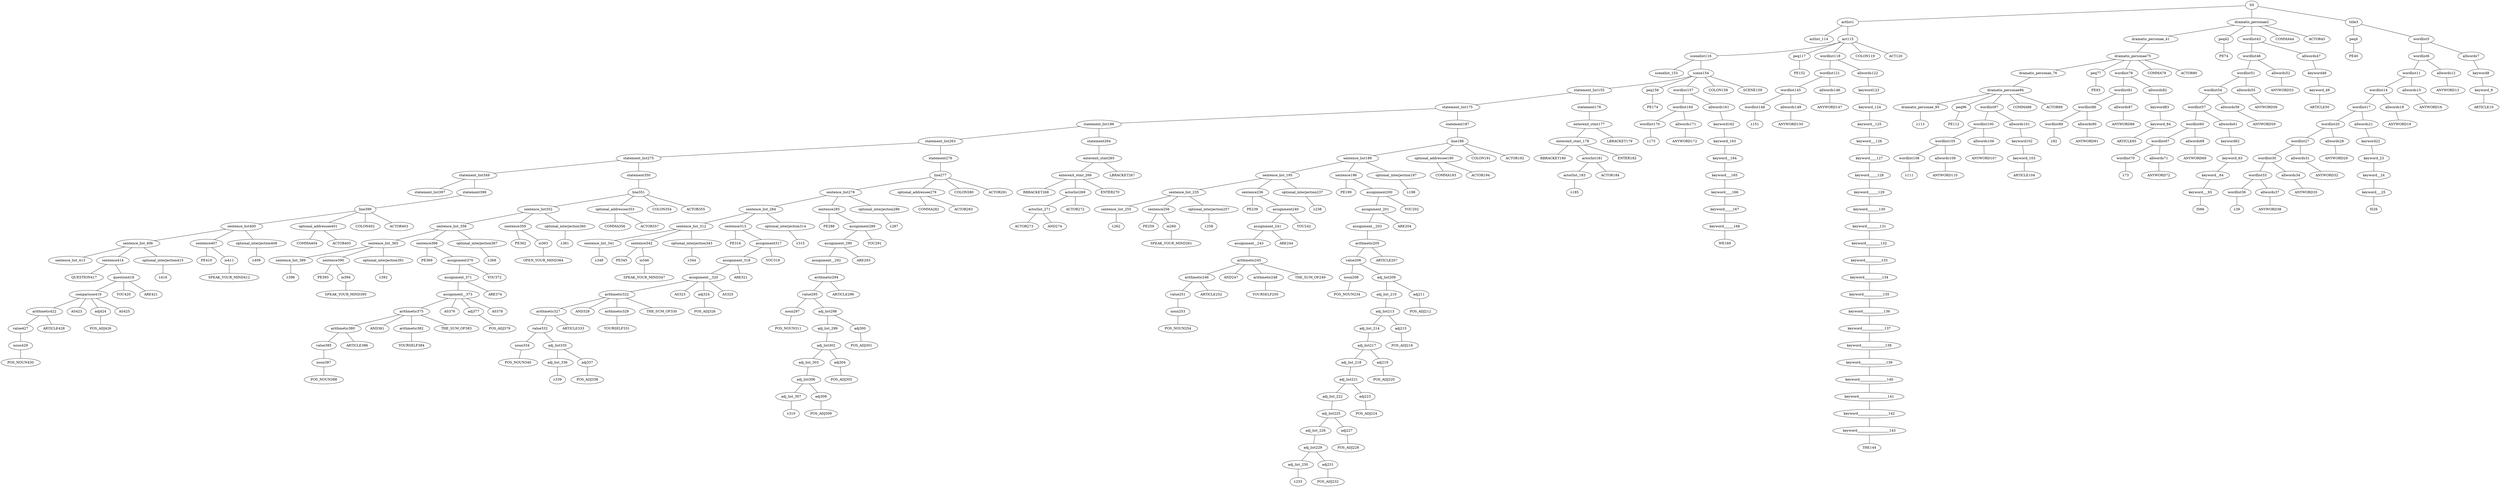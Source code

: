 strict graph {
	S0 -- actlist1
	S0 -- dramatis_personae2
	S0 -- title3

	title3 -- peq4
	title3 -- wordlist5

	wordlist5 -- wordlist6
	wordlist5 -- allwords7

	allwords7 -- keyword8

	keyword8 -- keyword_9

	keyword_9 -- ARTICLE10


	wordlist6 -- wordlist11
	wordlist6 -- allwords12

	allwords12 -- ANYWORD13


	wordlist11 -- wordlist14
	wordlist11 -- allwords15

	allwords15 -- ANYWORD16


	wordlist14 -- wordlist17
	wordlist14 -- allwords18

	allwords18 -- ANYWORD19


	wordlist17 -- wordlist20
	wordlist17 -- allwords21

	allwords21 -- keyword22

	keyword22 -- keyword_23

	keyword_23 -- keyword__24

	keyword__24 -- keyword___25

	keyword___25 -- IS26


	wordlist20 -- wordlist27
	wordlist20 -- allwords28

	allwords28 -- ANYWORD29


	wordlist27 -- wordlist30
	wordlist27 -- allwords31

	allwords31 -- ANYWORD32


	wordlist30 -- wordlist33
	wordlist30 -- allwords34

	allwords34 -- ANYWORD35


	wordlist33 -- wordlist36
	wordlist33 -- allwords37

	allwords37 -- ANYWORD38


	wordlist36 -- λ39

	peq4 -- PE40


	dramatis_personae2 -- dramatis_personae_41
	dramatis_personae2 -- peq42
	dramatis_personae2 -- wordlist43
	dramatis_personae2 -- COMMA44
	dramatis_personae2 -- ACTOR45



	wordlist43 -- wordlist46
	wordlist43 -- allwords47

	allwords47 -- keyword48

	keyword48 -- keyword_49

	keyword_49 -- ARTICLE50


	wordlist46 -- wordlist51
	wordlist46 -- allwords52

	allwords52 -- ANYWORD53


	wordlist51 -- wordlist54
	wordlist51 -- allwords55

	allwords55 -- ANYWORD56


	wordlist54 -- wordlist57
	wordlist54 -- allwords58

	allwords58 -- ANYWORD59


	wordlist57 -- wordlist60
	wordlist57 -- allwords61

	allwords61 -- keyword62

	keyword62 -- keyword_63

	keyword_63 -- keyword__64

	keyword__64 -- keyword___65

	keyword___65 -- IS66


	wordlist60 -- wordlist67
	wordlist60 -- allwords68

	allwords68 -- ANYWORD69


	wordlist67 -- wordlist70
	wordlist67 -- allwords71

	allwords71 -- ANYWORD72


	wordlist70 -- λ73

	peq42 -- PE74


	dramatis_personae_41 -- dramatis_personae75

	dramatis_personae75 -- dramatis_personae_76
	dramatis_personae75 -- peq77
	dramatis_personae75 -- wordlist78
	dramatis_personae75 -- COMMA79
	dramatis_personae75 -- ACTOR80



	wordlist78 -- wordlist81
	wordlist78 -- allwords82

	allwords82 -- keyword83

	keyword83 -- keyword_84

	keyword_84 -- ARTICLE85


	wordlist81 -- wordlist86
	wordlist81 -- allwords87

	allwords87 -- ANYWORD88


	wordlist86 -- wordlist89
	wordlist86 -- allwords90

	allwords90 -- ANYWORD91


	wordlist89 -- λ92

	peq77 -- PE93


	dramatis_personae_76 -- dramatis_personae94

	dramatis_personae94 -- dramatis_personae_95
	dramatis_personae94 -- peq96
	dramatis_personae94 -- wordlist97
	dramatis_personae94 -- COMMA98
	dramatis_personae94 -- ACTOR99



	wordlist97 -- wordlist100
	wordlist97 -- allwords101

	allwords101 -- keyword102

	keyword102 -- keyword_103

	keyword_103 -- ARTICLE104


	wordlist100 -- wordlist105
	wordlist100 -- allwords106

	allwords106 -- ANYWORD107


	wordlist105 -- wordlist108
	wordlist105 -- allwords109

	allwords109 -- ANYWORD110


	wordlist108 -- λ111

	peq96 -- PE112


	dramatis_personae_95 -- λ113

	actlist1 -- actlist_114
	actlist1 -- act115

	act115 -- scenelist116
	act115 -- peq117
	act115 -- wordlist118
	act115 -- COLON119
	act115 -- ACT120



	wordlist118 -- wordlist121
	wordlist118 -- allwords122

	allwords122 -- keyword123

	keyword123 -- keyword_124

	keyword_124 -- keyword__125

	keyword__125 -- keyword___126

	keyword___126 -- keyword____127

	keyword____127 -- keyword_____128

	keyword_____128 -- keyword______129

	keyword______129 -- keyword_______130

	keyword_______130 -- keyword________131

	keyword________131 -- keyword_________132

	keyword_________132 -- keyword__________133

	keyword__________133 -- keyword___________134

	keyword___________134 -- keyword____________135

	keyword____________135 -- keyword_____________136

	keyword_____________136 -- keyword______________137

	keyword______________137 -- keyword_______________138

	keyword_______________138 -- keyword________________139

	keyword________________139 -- keyword_________________140

	keyword_________________140 -- keyword__________________141

	keyword__________________141 -- keyword___________________142

	keyword___________________142 -- keyword____________________143

	keyword____________________143 -- THE144


	wordlist121 -- wordlist145
	wordlist121 -- allwords146

	allwords146 -- ANYWORD147


	wordlist145 -- wordlist148
	wordlist145 -- allwords149

	allwords149 -- ANYWORD150


	wordlist148 -- λ151

	peq117 -- PE152


	scenelist116 -- scenelist_153
	scenelist116 -- scene154

	scene154 -- statement_list155
	scene154 -- peq156
	scene154 -- wordlist157
	scene154 -- COLON158
	scene154 -- SCENE159



	wordlist157 -- wordlist160
	wordlist157 -- allwords161

	allwords161 -- keyword162

	keyword162 -- keyword_163

	keyword_163 -- keyword__164

	keyword__164 -- keyword___165

	keyword___165 -- keyword____166

	keyword____166 -- keyword_____167

	keyword_____167 -- keyword______168

	keyword______168 -- WE169


	wordlist160 -- wordlist170
	wordlist160 -- allwords171

	allwords171 -- ANYWORD172


	wordlist170 -- λ173

	peq156 -- PE174


	statement_list155 -- statement_list175
	statement_list155 -- statement176

	statement176 -- enterexit_stmt177

	enterexit_stmt177 -- enterexit_stmt_178
	enterexit_stmt177 -- LBRACKET179


	enterexit_stmt_178 -- RBRACKET180
	enterexit_stmt_178 -- actorlist181
	enterexit_stmt_178 -- ENTER182


	actorlist181 -- actorlist_183
	actorlist181 -- ACTOR184


	actorlist_183 -- λ185


	statement_list175 -- statement_list186
	statement_list175 -- statement187

	statement187 -- line188

	line188 -- sentence_list189
	line188 -- optional_addressee190
	line188 -- COLON191
	line188 -- ACTOR192



	optional_addressee190 -- COMMA193
	optional_addressee190 -- ACTOR194



	sentence_list189 -- sentence_list_195
	sentence_list189 -- sentence196
	sentence_list189 -- optional_interjection197

	optional_interjection197 -- λ198

	sentence196 -- PE199
	sentence196 -- assignment200

	assignment200 -- assignment_201
	assignment200 -- YOU202


	assignment_201 -- assignment__203
	assignment_201 -- ARE204


	assignment__203 -- arithmetic205

	arithmetic205 -- value206
	arithmetic205 -- ARTICLE207


	value206 -- noun208
	value206 -- adj_list209

	adj_list209 -- adj_list_210
	adj_list209 -- adj211

	adj211 -- POS_ADJ212


	adj_list_210 -- adj_list213

	adj_list213 -- adj_list_214
	adj_list213 -- adj215

	adj215 -- POS_ADJ216


	adj_list_214 -- adj_list217

	adj_list217 -- adj_list_218
	adj_list217 -- adj219

	adj219 -- POS_ADJ220


	adj_list_218 -- adj_list221

	adj_list221 -- adj_list_222
	adj_list221 -- adj223

	adj223 -- POS_ADJ224


	adj_list_222 -- adj_list225

	adj_list225 -- adj_list_226
	adj_list225 -- adj227

	adj227 -- POS_ADJ228


	adj_list_226 -- adj_list229

	adj_list229 -- adj_list_230
	adj_list229 -- adj231

	adj231 -- POS_ADJ232


	adj_list_230 -- λ233

	noun208 -- POS_NOUN234



	sentence_list_195 -- sentence_list_235
	sentence_list_195 -- sentence236
	sentence_list_195 -- optional_interjection237

	optional_interjection237 -- λ238

	sentence236 -- PE239
	sentence236 -- assignment240

	assignment240 -- assignment_241
	assignment240 -- YOU242


	assignment_241 -- assignment__243
	assignment_241 -- ARE244


	assignment__243 -- arithmetic245

	arithmetic245 -- arithmetic246
	arithmetic245 -- AND247
	arithmetic245 -- arithmetic248
	arithmetic245 -- THE_SUM_OF249


	arithmetic248 -- YOURSELF250



	arithmetic246 -- value251
	arithmetic246 -- ARTICLE252


	value251 -- noun253

	noun253 -- POS_NOUN254



	sentence_list_235 -- sentence_list_255
	sentence_list_235 -- sentence256
	sentence_list_235 -- optional_interjection257

	optional_interjection257 -- λ258

	sentence256 -- PE259
	sentence256 -- io260

	io260 -- SPEAK_YOUR_MIND261



	sentence_list_255 -- λ262

	statement_list186 -- statement_list263
	statement_list186 -- statement264

	statement264 -- enterexit_stmt265

	enterexit_stmt265 -- enterexit_stmt_266
	enterexit_stmt265 -- LBRACKET267


	enterexit_stmt_266 -- RBRACKET268
	enterexit_stmt_266 -- actorlist269
	enterexit_stmt_266 -- ENTER270


	actorlist269 -- actorlist_271
	actorlist269 -- ACTOR272


	actorlist_271 -- ACTOR273
	actorlist_271 -- AND274




	statement_list263 -- statement_list275
	statement_list263 -- statement276

	statement276 -- line277

	line277 -- sentence_list278
	line277 -- optional_addressee279
	line277 -- COLON280
	line277 -- ACTOR281



	optional_addressee279 -- COMMA282
	optional_addressee279 -- ACTOR283



	sentence_list278 -- sentence_list_284
	sentence_list278 -- sentence285
	sentence_list278 -- optional_interjection286

	optional_interjection286 -- λ287

	sentence285 -- PE288
	sentence285 -- assignment289

	assignment289 -- assignment_290
	assignment289 -- YOU291


	assignment_290 -- assignment__292
	assignment_290 -- ARE293


	assignment__292 -- arithmetic294

	arithmetic294 -- value295
	arithmetic294 -- ARTICLE296


	value295 -- noun297
	value295 -- adj_list298

	adj_list298 -- adj_list_299
	adj_list298 -- adj300

	adj300 -- POS_ADJ301


	adj_list_299 -- adj_list302

	adj_list302 -- adj_list_303
	adj_list302 -- adj304

	adj304 -- POS_ADJ305


	adj_list_303 -- adj_list306

	adj_list306 -- adj_list_307
	adj_list306 -- adj308

	adj308 -- POS_ADJ309


	adj_list_307 -- λ310

	noun297 -- POS_NOUN311



	sentence_list_284 -- sentence_list_312
	sentence_list_284 -- sentence313
	sentence_list_284 -- optional_interjection314

	optional_interjection314 -- λ315

	sentence313 -- PE316
	sentence313 -- assignment317

	assignment317 -- assignment_318
	assignment317 -- YOU319


	assignment_318 -- assignment__320
	assignment_318 -- ARE321


	assignment__320 -- arithmetic322
	assignment__320 -- AS323
	assignment__320 -- adj324
	assignment__320 -- AS325


	adj324 -- POS_ADJ326



	arithmetic322 -- arithmetic327
	arithmetic322 -- AND328
	arithmetic322 -- arithmetic329
	arithmetic322 -- THE_SUM_OF330


	arithmetic329 -- YOURSELF331



	arithmetic327 -- value332
	arithmetic327 -- ARTICLE333


	value332 -- noun334
	value332 -- adj_list335

	adj_list335 -- adj_list_336
	adj_list335 -- adj337

	adj337 -- POS_ADJ338


	adj_list_336 -- λ339

	noun334 -- POS_NOUN340



	sentence_list_312 -- sentence_list_341
	sentence_list_312 -- sentence342
	sentence_list_312 -- optional_interjection343

	optional_interjection343 -- λ344

	sentence342 -- PE345
	sentence342 -- io346

	io346 -- SPEAK_YOUR_MIND347



	sentence_list_341 -- λ348

	statement_list275 -- statement_list349
	statement_list275 -- statement350

	statement350 -- line351

	line351 -- sentence_list352
	line351 -- optional_addressee353
	line351 -- COLON354
	line351 -- ACTOR355



	optional_addressee353 -- COMMA356
	optional_addressee353 -- ACTOR357



	sentence_list352 -- sentence_list_358
	sentence_list352 -- sentence359
	sentence_list352 -- optional_interjection360

	optional_interjection360 -- λ361

	sentence359 -- PE362
	sentence359 -- io363

	io363 -- OPEN_YOUR_MIND364



	sentence_list_358 -- sentence_list_365
	sentence_list_358 -- sentence366
	sentence_list_358 -- optional_interjection367

	optional_interjection367 -- λ368

	sentence366 -- PE369
	sentence366 -- assignment370

	assignment370 -- assignment_371
	assignment370 -- YOU372


	assignment_371 -- assignment__373
	assignment_371 -- ARE374


	assignment__373 -- arithmetic375
	assignment__373 -- AS376
	assignment__373 -- adj377
	assignment__373 -- AS378


	adj377 -- POS_ADJ379



	arithmetic375 -- arithmetic380
	arithmetic375 -- AND381
	arithmetic375 -- arithmetic382
	arithmetic375 -- THE_SUM_OF383


	arithmetic382 -- YOURSELF384



	arithmetic380 -- value385
	arithmetic380 -- ARTICLE386


	value385 -- noun387

	noun387 -- POS_NOUN388



	sentence_list_365 -- sentence_list_389
	sentence_list_365 -- sentence390
	sentence_list_365 -- optional_interjection391

	optional_interjection391 -- λ392

	sentence390 -- PE393
	sentence390 -- io394

	io394 -- SPEAK_YOUR_MIND395



	sentence_list_389 -- λ396

	statement_list349 -- statement_list397
	statement_list349 -- statement398

	statement398 -- line399

	line399 -- sentence_list400
	line399 -- optional_addressee401
	line399 -- COLON402
	line399 -- ACTOR403



	optional_addressee401 -- COMMA404
	optional_addressee401 -- ACTOR405



	sentence_list400 -- sentence_list_406
	sentence_list400 -- sentence407
	sentence_list400 -- optional_interjection408

	optional_interjection408 -- λ409

	sentence407 -- PE410
	sentence407 -- io411

	io411 -- SPEAK_YOUR_MIND412



	sentence_list_406 -- sentence_list_413
	sentence_list_406 -- sentence414
	sentence_list_406 -- optional_interjection415

	optional_interjection415 -- λ416

	sentence414 -- QUESTION417
	sentence414 -- question418

	question418 -- comparison419
	question418 -- YOU420
	question418 -- ARE421



	comparison419 -- arithmetic422
	comparison419 -- AS423
	comparison419 -- adj424
	comparison419 -- AS425


	adj424 -- POS_ADJ426



	arithmetic422 -- value427
	arithmetic422 -- ARTICLE428


	value427 -- noun429

	noun429 -- POS_NOUN430



}